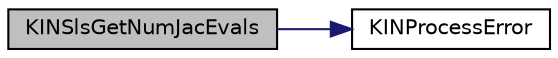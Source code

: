 digraph "KINSlsGetNumJacEvals"
{
  edge [fontname="Helvetica",fontsize="10",labelfontname="Helvetica",labelfontsize="10"];
  node [fontname="Helvetica",fontsize="10",shape=record];
  rankdir="LR";
  Node4 [label="KINSlsGetNumJacEvals",height=0.2,width=0.4,color="black", fillcolor="grey75", style="filled", fontcolor="black"];
  Node4 -> Node5 [color="midnightblue",fontsize="10",style="solid",fontname="Helvetica"];
  Node5 [label="KINProcessError",height=0.2,width=0.4,color="black", fillcolor="white", style="filled",URL="$d9/d42/kinsol_8c.html#ac8a2a69d8b62321f6ab6014a86eec4b4"];
}

